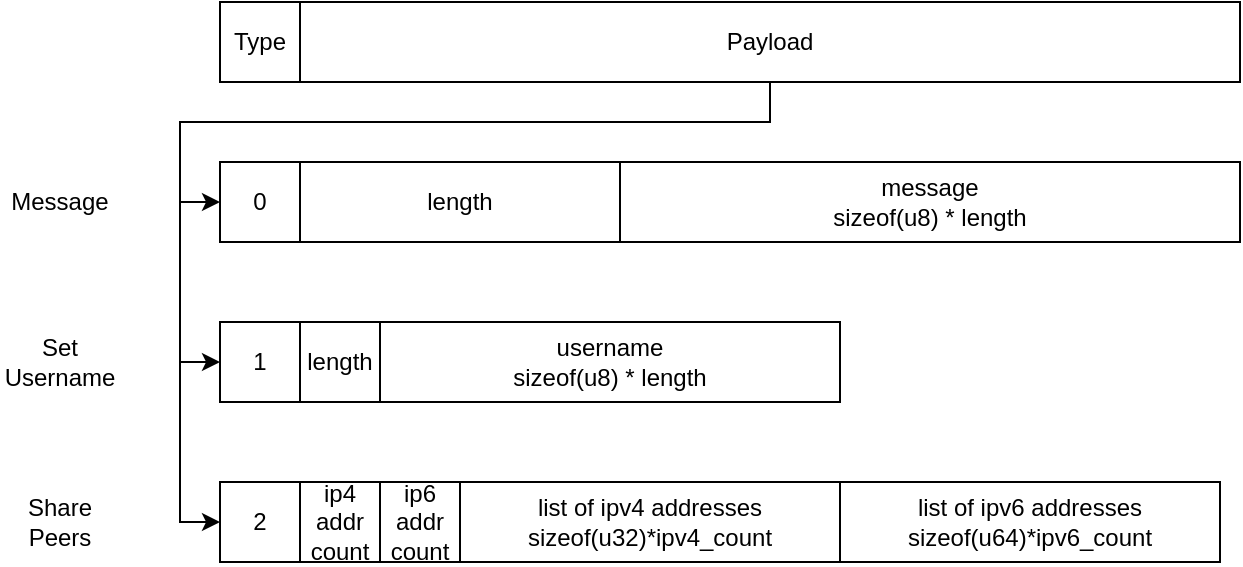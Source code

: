 <mxfile version="24.2.0" type="device">
  <diagram name="Page-1" id="nrrWBh_TXql-VHRjn5G_">
    <mxGraphModel dx="896" dy="621" grid="1" gridSize="10" guides="1" tooltips="1" connect="1" arrows="1" fold="1" page="1" pageScale="1" pageWidth="850" pageHeight="1100" math="0" shadow="0">
      <root>
        <mxCell id="0" />
        <mxCell id="1" parent="0" />
        <mxCell id="mw939g_iRpfZtHt8-nqZ-1" value="Type" style="rounded=0;whiteSpace=wrap;html=1;" vertex="1" parent="1">
          <mxGeometry x="120" y="280" width="40" height="40" as="geometry" />
        </mxCell>
        <mxCell id="mw939g_iRpfZtHt8-nqZ-24" style="edgeStyle=orthogonalEdgeStyle;rounded=0;orthogonalLoop=1;jettySize=auto;html=1;exitX=0.5;exitY=1;exitDx=0;exitDy=0;entryX=0;entryY=0.5;entryDx=0;entryDy=0;" edge="1" parent="1" source="mw939g_iRpfZtHt8-nqZ-2" target="mw939g_iRpfZtHt8-nqZ-20">
          <mxGeometry relative="1" as="geometry" />
        </mxCell>
        <mxCell id="mw939g_iRpfZtHt8-nqZ-25" style="edgeStyle=orthogonalEdgeStyle;rounded=0;orthogonalLoop=1;jettySize=auto;html=1;exitX=0.5;exitY=1;exitDx=0;exitDy=0;entryX=0;entryY=0.5;entryDx=0;entryDy=0;" edge="1" parent="1" source="mw939g_iRpfZtHt8-nqZ-2" target="mw939g_iRpfZtHt8-nqZ-21">
          <mxGeometry relative="1" as="geometry">
            <Array as="points">
              <mxPoint x="395" y="340" />
              <mxPoint x="100" y="340" />
              <mxPoint x="100" y="460" />
            </Array>
          </mxGeometry>
        </mxCell>
        <mxCell id="mw939g_iRpfZtHt8-nqZ-26" style="edgeStyle=orthogonalEdgeStyle;rounded=0;orthogonalLoop=1;jettySize=auto;html=1;exitX=0.5;exitY=1;exitDx=0;exitDy=0;entryX=0;entryY=0.5;entryDx=0;entryDy=0;" edge="1" parent="1" source="mw939g_iRpfZtHt8-nqZ-2" target="mw939g_iRpfZtHt8-nqZ-22">
          <mxGeometry relative="1" as="geometry">
            <Array as="points">
              <mxPoint x="395" y="340" />
              <mxPoint x="100" y="340" />
              <mxPoint x="100" y="540" />
            </Array>
          </mxGeometry>
        </mxCell>
        <mxCell id="mw939g_iRpfZtHt8-nqZ-2" value="Payload" style="rounded=0;whiteSpace=wrap;html=1;" vertex="1" parent="1">
          <mxGeometry x="160" y="280" width="470" height="40" as="geometry" />
        </mxCell>
        <mxCell id="mw939g_iRpfZtHt8-nqZ-3" value="length" style="rounded=0;whiteSpace=wrap;html=1;" vertex="1" parent="1">
          <mxGeometry x="160" y="360" width="160" height="40" as="geometry" />
        </mxCell>
        <mxCell id="mw939g_iRpfZtHt8-nqZ-4" value="&lt;div&gt;message&lt;/div&gt;&lt;div&gt;sizeof(u8) * length&lt;br&gt;&lt;/div&gt;" style="rounded=0;whiteSpace=wrap;html=1;" vertex="1" parent="1">
          <mxGeometry x="320" y="360" width="310" height="40" as="geometry" />
        </mxCell>
        <mxCell id="mw939g_iRpfZtHt8-nqZ-5" value="length" style="rounded=0;whiteSpace=wrap;html=1;" vertex="1" parent="1">
          <mxGeometry x="160" y="440" width="40" height="40" as="geometry" />
        </mxCell>
        <mxCell id="mw939g_iRpfZtHt8-nqZ-6" value="&lt;div&gt;username&lt;/div&gt;sizeof(u8) * length" style="rounded=0;whiteSpace=wrap;html=1;" vertex="1" parent="1">
          <mxGeometry x="200" y="440" width="230" height="40" as="geometry" />
        </mxCell>
        <mxCell id="mw939g_iRpfZtHt8-nqZ-7" value="ip4 addr count" style="rounded=0;whiteSpace=wrap;html=1;" vertex="1" parent="1">
          <mxGeometry x="160" y="520" width="40" height="40" as="geometry" />
        </mxCell>
        <mxCell id="mw939g_iRpfZtHt8-nqZ-8" value="&lt;div&gt;ip6 addr count&lt;/div&gt;" style="rounded=0;whiteSpace=wrap;html=1;" vertex="1" parent="1">
          <mxGeometry x="200" y="520" width="40" height="40" as="geometry" />
        </mxCell>
        <mxCell id="mw939g_iRpfZtHt8-nqZ-9" value="&lt;div&gt;list of ipv4 addresses&lt;/div&gt;&lt;div&gt;sizeof(u32)*ipv4_count&lt;br&gt;&lt;/div&gt;" style="rounded=0;whiteSpace=wrap;html=1;" vertex="1" parent="1">
          <mxGeometry x="240" y="520" width="190" height="40" as="geometry" />
        </mxCell>
        <mxCell id="mw939g_iRpfZtHt8-nqZ-10" value="&lt;div&gt;list of ipv6 addresses&lt;/div&gt;&lt;div&gt;sizeof(u64)*ipv6_count&lt;br&gt;&lt;/div&gt;" style="rounded=0;whiteSpace=wrap;html=1;" vertex="1" parent="1">
          <mxGeometry x="430" y="520" width="190" height="40" as="geometry" />
        </mxCell>
        <mxCell id="mw939g_iRpfZtHt8-nqZ-17" value="Message" style="text;html=1;align=center;verticalAlign=middle;whiteSpace=wrap;rounded=0;" vertex="1" parent="1">
          <mxGeometry x="10" y="365" width="60" height="30" as="geometry" />
        </mxCell>
        <mxCell id="mw939g_iRpfZtHt8-nqZ-18" value="&lt;div&gt;Set Username&lt;/div&gt;" style="text;html=1;align=center;verticalAlign=middle;whiteSpace=wrap;rounded=0;" vertex="1" parent="1">
          <mxGeometry x="10" y="445" width="60" height="30" as="geometry" />
        </mxCell>
        <mxCell id="mw939g_iRpfZtHt8-nqZ-19" value="Share Peers" style="text;html=1;align=center;verticalAlign=middle;whiteSpace=wrap;rounded=0;" vertex="1" parent="1">
          <mxGeometry x="10" y="525" width="60" height="30" as="geometry" />
        </mxCell>
        <mxCell id="mw939g_iRpfZtHt8-nqZ-20" value="0" style="rounded=0;whiteSpace=wrap;html=1;" vertex="1" parent="1">
          <mxGeometry x="120" y="360" width="40" height="40" as="geometry" />
        </mxCell>
        <mxCell id="mw939g_iRpfZtHt8-nqZ-21" value="1" style="rounded=0;whiteSpace=wrap;html=1;" vertex="1" parent="1">
          <mxGeometry x="120" y="440" width="40" height="40" as="geometry" />
        </mxCell>
        <mxCell id="mw939g_iRpfZtHt8-nqZ-22" value="2" style="rounded=0;whiteSpace=wrap;html=1;" vertex="1" parent="1">
          <mxGeometry x="120" y="520" width="40" height="40" as="geometry" />
        </mxCell>
      </root>
    </mxGraphModel>
  </diagram>
</mxfile>
